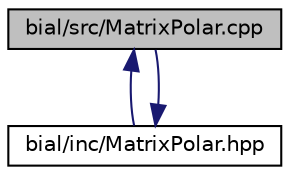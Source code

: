 digraph "bial/src/MatrixPolar.cpp"
{
  edge [fontname="Helvetica",fontsize="10",labelfontname="Helvetica",labelfontsize="10"];
  node [fontname="Helvetica",fontsize="10",shape=record];
  Node1 [label="bial/src/MatrixPolar.cpp",height=0.2,width=0.4,color="black", fillcolor="grey75", style="filled", fontcolor="black"];
  Node1 -> Node2 [dir="back",color="midnightblue",fontsize="10",style="solid",fontname="Helvetica"];
  Node2 [label="bial/inc/MatrixPolar.hpp",height=0.2,width=0.4,color="black", fillcolor="white", style="filled",URL="$_matrix_polar_8hpp.html"];
  Node2 -> Node1 [dir="back",color="midnightblue",fontsize="10",style="solid",fontname="Helvetica"];
}
